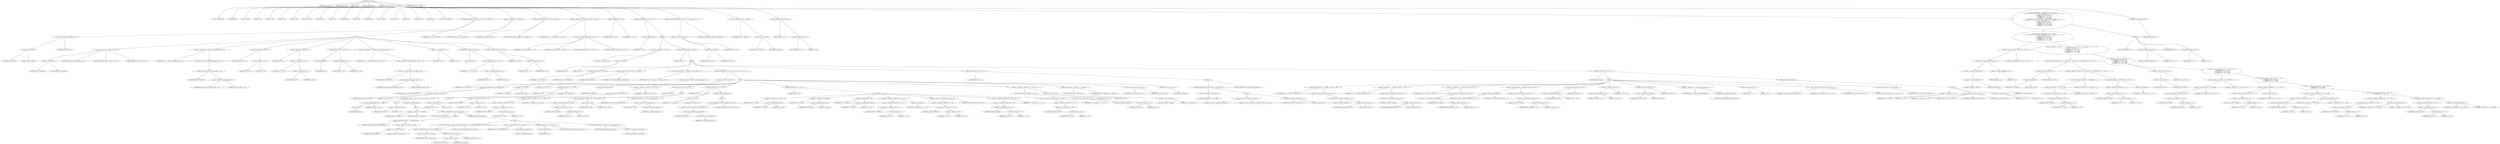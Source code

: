 digraph cache_insert {  
"1000120" [label = "(METHOD,cache_insert)" ]
"1000121" [label = "(PARAM,const char *a1)" ]
"1000122" [label = "(PARAM,_DWORD *a2)" ]
"1000123" [label = "(PARAM,int a3)" ]
"1000124" [label = "(PARAM,unsigned int a4)" ]
"1000125" [label = "(PARAM,unsigned __int16 a5)" ]
"1000126" [label = "(BLOCK,,)" ]
"1000127" [label = "(LOCAL,v8: unsigned int)" ]
"1000128" [label = "(LOCAL,v9: bool)" ]
"1000129" [label = "(LOCAL,v10: bool)" ]
"1000130" [label = "(LOCAL,v11: int)" ]
"1000131" [label = "(LOCAL,v12: int)" ]
"1000132" [label = "(LOCAL,v13: int)" ]
"1000133" [label = "(LOCAL,v14: int)" ]
"1000134" [label = "(LOCAL,v15: __int16)" ]
"1000135" [label = "(LOCAL,v16: int)" ]
"1000136" [label = "(LOCAL,v17: int)" ]
"1000137" [label = "(LOCAL,v18: int)" ]
"1000138" [label = "(LOCAL,v19: int)" ]
"1000139" [label = "(LOCAL,v20: int)" ]
"1000140" [label = "(LOCAL,v21: char *)" ]
"1000141" [label = "(LOCAL,v22: int)" ]
"1000142" [label = "(LOCAL,v23: int)" ]
"1000143" [label = "(LOCAL,v24: int)" ]
"1000144" [label = "(LOCAL,v27: int)" ]
"1000145" [label = "(LOCAL,v28: _DWORD [ 4 ])" ]
"1000146" [label = "(CONTROL_STRUCTURE,if ( (a5 & 0x980) != 0 ),if ( (a5 & 0x980) != 0 ))" ]
"1000147" [label = "(<operator>.notEquals,(a5 & 0x980) != 0)" ]
"1000148" [label = "(<operator>.and,a5 & 0x980)" ]
"1000149" [label = "(IDENTIFIER,a5,a5 & 0x980)" ]
"1000150" [label = "(LITERAL,0x980,a5 & 0x980)" ]
"1000151" [label = "(LITERAL,0,(a5 & 0x980) != 0)" ]
"1000152" [label = "(BLOCK,,)" ]
"1000153" [label = "(log_query,log_query(a5 | 0x10000, a1, a2, 0))" ]
"1000154" [label = "(<operator>.or,a5 | 0x10000)" ]
"1000155" [label = "(IDENTIFIER,a5,a5 | 0x10000)" ]
"1000156" [label = "(LITERAL,0x10000,a5 | 0x10000)" ]
"1000157" [label = "(IDENTIFIER,a1,log_query(a5 | 0x10000, a1, a2, 0))" ]
"1000158" [label = "(IDENTIFIER,a2,log_query(a5 | 0x10000, a1, a2, 0))" ]
"1000159" [label = "(LITERAL,0,log_query(a5 | 0x10000, a1, a2, 0))" ]
"1000160" [label = "(<operator>.assignment,v8 = *(_DWORD *)(dnsmasq_daemon + 252))" ]
"1000161" [label = "(IDENTIFIER,v8,v8 = *(_DWORD *)(dnsmasq_daemon + 252))" ]
"1000162" [label = "(<operator>.indirection,*(_DWORD *)(dnsmasq_daemon + 252))" ]
"1000163" [label = "(<operator>.cast,(_DWORD *)(dnsmasq_daemon + 252))" ]
"1000164" [label = "(UNKNOWN,_DWORD *,_DWORD *)" ]
"1000165" [label = "(<operator>.addition,dnsmasq_daemon + 252)" ]
"1000166" [label = "(IDENTIFIER,dnsmasq_daemon,dnsmasq_daemon + 252)" ]
"1000167" [label = "(LITERAL,252,dnsmasq_daemon + 252)" ]
"1000168" [label = "(<operator>.assignment,v9 = v8 != 0)" ]
"1000169" [label = "(IDENTIFIER,v9,v9 = v8 != 0)" ]
"1000170" [label = "(<operator>.notEquals,v8 != 0)" ]
"1000171" [label = "(IDENTIFIER,v8,v8 != 0)" ]
"1000172" [label = "(LITERAL,0,v8 != 0)" ]
"1000173" [label = "(CONTROL_STRUCTURE,if ( v8 ),if ( v8 ))" ]
"1000174" [label = "(IDENTIFIER,v8,if ( v8 ))" ]
"1000175" [label = "(<operator>.assignment,v9 = a4 > v8)" ]
"1000176" [label = "(IDENTIFIER,v9,v9 = a4 > v8)" ]
"1000177" [label = "(<operator>.greaterThan,a4 > v8)" ]
"1000178" [label = "(IDENTIFIER,a4,a4 > v8)" ]
"1000179" [label = "(IDENTIFIER,v8,a4 > v8)" ]
"1000180" [label = "(CONTROL_STRUCTURE,if ( !v9 ),if ( !v9 ))" ]
"1000181" [label = "(<operator>.logicalNot,!v9)" ]
"1000182" [label = "(IDENTIFIER,v9,!v9)" ]
"1000183" [label = "(<operator>.assignment,v8 = a4)" ]
"1000184" [label = "(IDENTIFIER,v8,v8 = a4)" ]
"1000185" [label = "(IDENTIFIER,a4,v8 = a4)" ]
"1000186" [label = "(<operator>.assignment,a4 = *(_DWORD *)(dnsmasq_daemon + 248))" ]
"1000187" [label = "(IDENTIFIER,a4,a4 = *(_DWORD *)(dnsmasq_daemon + 248))" ]
"1000188" [label = "(<operator>.indirection,*(_DWORD *)(dnsmasq_daemon + 248))" ]
"1000189" [label = "(<operator>.cast,(_DWORD *)(dnsmasq_daemon + 248))" ]
"1000190" [label = "(UNKNOWN,_DWORD *,_DWORD *)" ]
"1000191" [label = "(<operator>.addition,dnsmasq_daemon + 248)" ]
"1000192" [label = "(IDENTIFIER,dnsmasq_daemon,dnsmasq_daemon + 248)" ]
"1000193" [label = "(LITERAL,248,dnsmasq_daemon + 248)" ]
"1000194" [label = "(<operator>.assignment,v10 = 1)" ]
"1000195" [label = "(IDENTIFIER,v10,v10 = 1)" ]
"1000196" [label = "(LITERAL,1,v10 = 1)" ]
"1000197" [label = "(CONTROL_STRUCTURE,if ( a4 ),if ( a4 ))" ]
"1000198" [label = "(IDENTIFIER,a4,if ( a4 ))" ]
"1000199" [label = "(<operator>.assignment,v10 = v8 >= a4)" ]
"1000200" [label = "(IDENTIFIER,v10,v10 = v8 >= a4)" ]
"1000201" [label = "(<operator>.greaterEqualsThan,v8 >= a4)" ]
"1000202" [label = "(IDENTIFIER,v8,v8 >= a4)" ]
"1000203" [label = "(IDENTIFIER,a4,v8 >= a4)" ]
"1000204" [label = "(CONTROL_STRUCTURE,if ( v10 ),if ( v10 ))" ]
"1000205" [label = "(IDENTIFIER,v10,if ( v10 ))" ]
"1000206" [label = "(<operator>.assignment,a4 = v8)" ]
"1000207" [label = "(IDENTIFIER,a4,a4 = v8)" ]
"1000208" [label = "(IDENTIFIER,v8,a4 = v8)" ]
"1000209" [label = "(<operator>.assignment,v11 = insert_error)" ]
"1000210" [label = "(IDENTIFIER,v11,v11 = insert_error)" ]
"1000211" [label = "(IDENTIFIER,insert_error,v11 = insert_error)" ]
"1000212" [label = "(CONTROL_STRUCTURE,if ( insert_error ),if ( insert_error ))" ]
"1000213" [label = "(IDENTIFIER,insert_error,if ( insert_error ))" ]
"1000214" [label = "(CONTROL_STRUCTURE,goto LABEL_27;,goto LABEL_27;)" ]
"1000215" [label = "(<operator>.assignment,v12 = cache_scan_free(a1, a2, a3, a5))" ]
"1000216" [label = "(IDENTIFIER,v12,v12 = cache_scan_free(a1, a2, a3, a5))" ]
"1000217" [label = "(cache_scan_free,cache_scan_free(a1, a2, a3, a5))" ]
"1000218" [label = "(IDENTIFIER,a1,cache_scan_free(a1, a2, a3, a5))" ]
"1000219" [label = "(IDENTIFIER,a2,cache_scan_free(a1, a2, a3, a5))" ]
"1000220" [label = "(IDENTIFIER,a3,cache_scan_free(a1, a2, a3, a5))" ]
"1000221" [label = "(IDENTIFIER,a5,cache_scan_free(a1, a2, a3, a5))" ]
"1000222" [label = "(<operator>.assignment,v13 = v12)" ]
"1000223" [label = "(IDENTIFIER,v13,v13 = v12)" ]
"1000224" [label = "(IDENTIFIER,v12,v13 = v12)" ]
"1000225" [label = "(CONTROL_STRUCTURE,if ( !v12 ),if ( !v12 ))" ]
"1000226" [label = "(<operator>.logicalNot,!v12)" ]
"1000227" [label = "(IDENTIFIER,v12,!v12)" ]
"1000228" [label = "(BLOCK,,)" ]
"1000229" [label = "(<operator>.assignment,v14 = a5 & 4)" ]
"1000230" [label = "(IDENTIFIER,v14,v14 = a5 & 4)" ]
"1000231" [label = "(<operator>.and,a5 & 4)" ]
"1000232" [label = "(IDENTIFIER,a5,a5 & 4)" ]
"1000233" [label = "(LITERAL,4,a5 & 4)" ]
"1000234" [label = "(CONTROL_STRUCTURE,while ( 1 ),while ( 1 ))" ]
"1000235" [label = "(LITERAL,1,while ( 1 ))" ]
"1000236" [label = "(BLOCK,,)" ]
"1000237" [label = "(<operator>.assignment,v13 = cache_tail)" ]
"1000238" [label = "(IDENTIFIER,v13,v13 = cache_tail)" ]
"1000239" [label = "(IDENTIFIER,cache_tail,v13 = cache_tail)" ]
"1000240" [label = "(CONTROL_STRUCTURE,if ( !cache_tail ),if ( !cache_tail ))" ]
"1000241" [label = "(<operator>.logicalNot,!cache_tail)" ]
"1000242" [label = "(IDENTIFIER,cache_tail,!cache_tail)" ]
"1000243" [label = "(CONTROL_STRUCTURE,goto LABEL_26;,goto LABEL_26;)" ]
"1000244" [label = "(<operator>.assignment,v27 = *(unsigned __int16 *)(cache_tail + 36))" ]
"1000245" [label = "(IDENTIFIER,v27,v27 = *(unsigned __int16 *)(cache_tail + 36))" ]
"1000246" [label = "(<operator>.indirection,*(unsigned __int16 *)(cache_tail + 36))" ]
"1000247" [label = "(<operator>.cast,(unsigned __int16 *)(cache_tail + 36))" ]
"1000248" [label = "(UNKNOWN,unsigned __int16 *,unsigned __int16 *)" ]
"1000249" [label = "(<operator>.addition,cache_tail + 36)" ]
"1000250" [label = "(IDENTIFIER,cache_tail,cache_tail + 36)" ]
"1000251" [label = "(LITERAL,36,cache_tail + 36)" ]
"1000252" [label = "(CONTROL_STRUCTURE,if ( (v27 & 0xC) == 0 ),if ( (v27 & 0xC) == 0 ))" ]
"1000253" [label = "(<operator>.equals,(v27 & 0xC) == 0)" ]
"1000254" [label = "(<operator>.and,v27 & 0xC)" ]
"1000255" [label = "(IDENTIFIER,v27,v27 & 0xC)" ]
"1000256" [label = "(LITERAL,0xC,v27 & 0xC)" ]
"1000257" [label = "(LITERAL,0,(v27 & 0xC) == 0)" ]
"1000258" [label = "(BLOCK,,)" ]
"1000259" [label = "(CONTROL_STRUCTURE,if ( a1 ),if ( a1 ))" ]
"1000260" [label = "(IDENTIFIER,a1,if ( a1 ))" ]
"1000261" [label = "(BLOCK,,)" ]
"1000262" [label = "(CONTROL_STRUCTURE,if ( strlen(a1) <= 0x31 ),if ( strlen(a1) <= 0x31 ))" ]
"1000263" [label = "(<operator>.lessEqualsThan,strlen(a1) <= 0x31)" ]
"1000264" [label = "(strlen,strlen(a1))" ]
"1000265" [label = "(IDENTIFIER,a1,strlen(a1))" ]
"1000266" [label = "(LITERAL,0x31,strlen(a1) <= 0x31)" ]
"1000267" [label = "(BLOCK,,)" ]
"1000268" [label = "(<operator>.assignment,v20 = 0)" ]
"1000269" [label = "(IDENTIFIER,v20,v20 = 0)" ]
"1000270" [label = "(LITERAL,0,v20 = 0)" ]
"1000271" [label = "(CONTROL_STRUCTURE,else,else)" ]
"1000272" [label = "(BLOCK,,)" ]
"1000273" [label = "(<operator>.assignment,v20 = big_free)" ]
"1000274" [label = "(IDENTIFIER,v20,v20 = big_free)" ]
"1000275" [label = "(IDENTIFIER,big_free,v20 = big_free)" ]
"1000276" [label = "(CONTROL_STRUCTURE,if ( big_free ),if ( big_free ))" ]
"1000277" [label = "(IDENTIFIER,big_free,if ( big_free ))" ]
"1000278" [label = "(BLOCK,,)" ]
"1000279" [label = "(<operator>.assignment,big_free = *(_DWORD *)big_free)" ]
"1000280" [label = "(IDENTIFIER,big_free,big_free = *(_DWORD *)big_free)" ]
"1000281" [label = "(<operator>.indirection,*(_DWORD *)big_free)" ]
"1000282" [label = "(<operator>.cast,(_DWORD *)big_free)" ]
"1000283" [label = "(UNKNOWN,_DWORD *,_DWORD *)" ]
"1000284" [label = "(IDENTIFIER,big_free,(_DWORD *)big_free)" ]
"1000285" [label = "(CONTROL_STRUCTURE,else,else)" ]
"1000286" [label = "(BLOCK,,)" ]
"1000287" [label = "(CONTROL_STRUCTURE,if ( !bignames_left && (a5 & 0x5000) == 0 ),if ( !bignames_left && (a5 & 0x5000) == 0 ))" ]
"1000288" [label = "(<operator>.logicalAnd,!bignames_left && (a5 & 0x5000) == 0)" ]
"1000289" [label = "(<operator>.logicalNot,!bignames_left)" ]
"1000290" [label = "(IDENTIFIER,bignames_left,!bignames_left)" ]
"1000291" [label = "(<operator>.equals,(a5 & 0x5000) == 0)" ]
"1000292" [label = "(<operator>.and,a5 & 0x5000)" ]
"1000293" [label = "(IDENTIFIER,a5,a5 & 0x5000)" ]
"1000294" [label = "(LITERAL,0x5000,a5 & 0x5000)" ]
"1000295" [label = "(LITERAL,0,(a5 & 0x5000) == 0)" ]
"1000296" [label = "(CONTROL_STRUCTURE,goto LABEL_26;,goto LABEL_26;)" ]
"1000297" [label = "(<operator>.assignment,v20 = whine_malloc(1028))" ]
"1000298" [label = "(IDENTIFIER,v20,v20 = whine_malloc(1028))" ]
"1000299" [label = "(whine_malloc,whine_malloc(1028))" ]
"1000300" [label = "(LITERAL,1028,whine_malloc(1028))" ]
"1000301" [label = "(CONTROL_STRUCTURE,if ( !v20 ),if ( !v20 ))" ]
"1000302" [label = "(<operator>.logicalNot,!v20)" ]
"1000303" [label = "(IDENTIFIER,v20,!v20)" ]
"1000304" [label = "(CONTROL_STRUCTURE,goto LABEL_26;,goto LABEL_26;)" ]
"1000305" [label = "(CONTROL_STRUCTURE,if ( bignames_left ),if ( bignames_left ))" ]
"1000306" [label = "(IDENTIFIER,bignames_left,if ( bignames_left ))" ]
"1000307" [label = "(<operator>.preDecrement,--bignames_left)" ]
"1000308" [label = "(IDENTIFIER,bignames_left,--bignames_left)" ]
"1000309" [label = "(CONTROL_STRUCTURE,else,else)" ]
"1000310" [label = "(BLOCK,,)" ]
"1000311" [label = "(<operator>.assignment,v20 = 0)" ]
"1000312" [label = "(IDENTIFIER,v20,v20 = 0)" ]
"1000313" [label = "(LITERAL,0,v20 = 0)" ]
"1000314" [label = "(cache_unlink,cache_unlink(v13))" ]
"1000315" [label = "(IDENTIFIER,v13,cache_unlink(v13))" ]
"1000316" [label = "(<operator>.assignment,*(_WORD *)(v13 + 36) = a5)" ]
"1000317" [label = "(<operator>.indirection,*(_WORD *)(v13 + 36))" ]
"1000318" [label = "(<operator>.cast,(_WORD *)(v13 + 36))" ]
"1000319" [label = "(UNKNOWN,_WORD *,_WORD *)" ]
"1000320" [label = "(<operator>.addition,v13 + 36)" ]
"1000321" [label = "(IDENTIFIER,v13,v13 + 36)" ]
"1000322" [label = "(LITERAL,36,v13 + 36)" ]
"1000323" [label = "(IDENTIFIER,a5,*(_WORD *)(v13 + 36) = a5)" ]
"1000324" [label = "(CONTROL_STRUCTURE,if ( v20 ),if ( v20 ))" ]
"1000325" [label = "(IDENTIFIER,v20,if ( v20 ))" ]
"1000326" [label = "(BLOCK,,)" ]
"1000327" [label = "(<operator>.assignment,*(_DWORD *)(v13 + 40) = v20)" ]
"1000328" [label = "(<operator>.indirection,*(_DWORD *)(v13 + 40))" ]
"1000329" [label = "(<operator>.cast,(_DWORD *)(v13 + 40))" ]
"1000330" [label = "(UNKNOWN,_DWORD *,_DWORD *)" ]
"1000331" [label = "(<operator>.addition,v13 + 40)" ]
"1000332" [label = "(IDENTIFIER,v13,v13 + 40)" ]
"1000333" [label = "(LITERAL,40,v13 + 40)" ]
"1000334" [label = "(IDENTIFIER,v20,*(_DWORD *)(v13 + 40) = v20)" ]
"1000335" [label = "(<operator>.assignment,*(_WORD *)(v13 + 36) = a5 | 0x200)" ]
"1000336" [label = "(<operator>.indirection,*(_WORD *)(v13 + 36))" ]
"1000337" [label = "(<operator>.cast,(_WORD *)(v13 + 36))" ]
"1000338" [label = "(UNKNOWN,_WORD *,_WORD *)" ]
"1000339" [label = "(<operator>.addition,v13 + 36)" ]
"1000340" [label = "(IDENTIFIER,v13,v13 + 36)" ]
"1000341" [label = "(LITERAL,36,v13 + 36)" ]
"1000342" [label = "(<operator>.or,a5 | 0x200)" ]
"1000343" [label = "(IDENTIFIER,a5,a5 | 0x200)" ]
"1000344" [label = "(LITERAL,0x200,a5 | 0x200)" ]
"1000345" [label = "(CONTROL_STRUCTURE,if ( a1 ),if ( a1 ))" ]
"1000346" [label = "(IDENTIFIER,a1,if ( a1 ))" ]
"1000347" [label = "(BLOCK,,)" ]
"1000348" [label = "(<operator>.assignment,v21 = (char *)cache_get_name(v13))" ]
"1000349" [label = "(IDENTIFIER,v21,v21 = (char *)cache_get_name(v13))" ]
"1000350" [label = "(<operator>.cast,(char *)cache_get_name(v13))" ]
"1000351" [label = "(UNKNOWN,char *,char *)" ]
"1000352" [label = "(cache_get_name,cache_get_name(v13))" ]
"1000353" [label = "(IDENTIFIER,v13,cache_get_name(v13))" ]
"1000354" [label = "(strcpy,strcpy(v21, a1))" ]
"1000355" [label = "(IDENTIFIER,v21,strcpy(v21, a1))" ]
"1000356" [label = "(IDENTIFIER,a1,strcpy(v21, a1))" ]
"1000357" [label = "(CONTROL_STRUCTURE,else,else)" ]
"1000358" [label = "(BLOCK,,)" ]
"1000359" [label = "(<operator>.assignment,*(_BYTE *)cache_get_name(v13) = 0)" ]
"1000360" [label = "(<operator>.indirection,*(_BYTE *)cache_get_name(v13))" ]
"1000361" [label = "(<operator>.cast,(_BYTE *)cache_get_name(v13))" ]
"1000362" [label = "(UNKNOWN,_BYTE *,_BYTE *)" ]
"1000363" [label = "(cache_get_name,cache_get_name(v13))" ]
"1000364" [label = "(IDENTIFIER,v13,cache_get_name(v13))" ]
"1000365" [label = "(LITERAL,0,*(_BYTE *)cache_get_name(v13) = 0)" ]
"1000366" [label = "(CONTROL_STRUCTURE,if ( a2 ),if ( a2 ))" ]
"1000367" [label = "(IDENTIFIER,a2,if ( a2 ))" ]
"1000368" [label = "(BLOCK,,)" ]
"1000369" [label = "(<operator>.assignment,v22 = a2[1])" ]
"1000370" [label = "(IDENTIFIER,v22,v22 = a2[1])" ]
"1000371" [label = "(<operator>.indirectIndexAccess,a2[1])" ]
"1000372" [label = "(IDENTIFIER,a2,v22 = a2[1])" ]
"1000373" [label = "(LITERAL,1,v22 = a2[1])" ]
"1000374" [label = "(<operator>.assignment,v23 = a2[2])" ]
"1000375" [label = "(IDENTIFIER,v23,v23 = a2[2])" ]
"1000376" [label = "(<operator>.indirectIndexAccess,a2[2])" ]
"1000377" [label = "(IDENTIFIER,a2,v23 = a2[2])" ]
"1000378" [label = "(LITERAL,2,v23 = a2[2])" ]
"1000379" [label = "(<operator>.assignment,v24 = a2[3])" ]
"1000380" [label = "(IDENTIFIER,v24,v24 = a2[3])" ]
"1000381" [label = "(<operator>.indirectIndexAccess,a2[3])" ]
"1000382" [label = "(IDENTIFIER,a2,v24 = a2[3])" ]
"1000383" [label = "(LITERAL,3,v24 = a2[3])" ]
"1000384" [label = "(<operator>.assignment,*(_DWORD *)(v13 + 12) = *a2)" ]
"1000385" [label = "(<operator>.indirection,*(_DWORD *)(v13 + 12))" ]
"1000386" [label = "(<operator>.cast,(_DWORD *)(v13 + 12))" ]
"1000387" [label = "(UNKNOWN,_DWORD *,_DWORD *)" ]
"1000388" [label = "(<operator>.addition,v13 + 12)" ]
"1000389" [label = "(IDENTIFIER,v13,v13 + 12)" ]
"1000390" [label = "(LITERAL,12,v13 + 12)" ]
"1000391" [label = "(<operator>.indirection,*a2)" ]
"1000392" [label = "(IDENTIFIER,a2,*(_DWORD *)(v13 + 12) = *a2)" ]
"1000393" [label = "(<operator>.assignment,*(_DWORD *)(v13 + 16) = v22)" ]
"1000394" [label = "(<operator>.indirection,*(_DWORD *)(v13 + 16))" ]
"1000395" [label = "(<operator>.cast,(_DWORD *)(v13 + 16))" ]
"1000396" [label = "(UNKNOWN,_DWORD *,_DWORD *)" ]
"1000397" [label = "(<operator>.addition,v13 + 16)" ]
"1000398" [label = "(IDENTIFIER,v13,v13 + 16)" ]
"1000399" [label = "(LITERAL,16,v13 + 16)" ]
"1000400" [label = "(IDENTIFIER,v22,*(_DWORD *)(v13 + 16) = v22)" ]
"1000401" [label = "(<operator>.assignment,*(_DWORD *)(v13 + 20) = v23)" ]
"1000402" [label = "(<operator>.indirection,*(_DWORD *)(v13 + 20))" ]
"1000403" [label = "(<operator>.cast,(_DWORD *)(v13 + 20))" ]
"1000404" [label = "(UNKNOWN,_DWORD *,_DWORD *)" ]
"1000405" [label = "(<operator>.addition,v13 + 20)" ]
"1000406" [label = "(IDENTIFIER,v13,v13 + 20)" ]
"1000407" [label = "(LITERAL,20,v13 + 20)" ]
"1000408" [label = "(IDENTIFIER,v23,*(_DWORD *)(v13 + 20) = v23)" ]
"1000409" [label = "(<operator>.assignment,*(_DWORD *)(v13 + 24) = v24)" ]
"1000410" [label = "(<operator>.indirection,*(_DWORD *)(v13 + 24))" ]
"1000411" [label = "(<operator>.cast,(_DWORD *)(v13 + 24))" ]
"1000412" [label = "(UNKNOWN,_DWORD *,_DWORD *)" ]
"1000413" [label = "(<operator>.addition,v13 + 24)" ]
"1000414" [label = "(IDENTIFIER,v13,v13 + 24)" ]
"1000415" [label = "(LITERAL,24,v13 + 24)" ]
"1000416" [label = "(IDENTIFIER,v24,*(_DWORD *)(v13 + 24) = v24)" ]
"1000417" [label = "(<operator>.assignment,*(_DWORD *)(v13 + 28) = a4 + a3)" ]
"1000418" [label = "(<operator>.indirection,*(_DWORD *)(v13 + 28))" ]
"1000419" [label = "(<operator>.cast,(_DWORD *)(v13 + 28))" ]
"1000420" [label = "(UNKNOWN,_DWORD *,_DWORD *)" ]
"1000421" [label = "(<operator>.addition,v13 + 28)" ]
"1000422" [label = "(IDENTIFIER,v13,v13 + 28)" ]
"1000423" [label = "(LITERAL,28,v13 + 28)" ]
"1000424" [label = "(<operator>.addition,a4 + a3)" ]
"1000425" [label = "(IDENTIFIER,a4,a4 + a3)" ]
"1000426" [label = "(IDENTIFIER,a3,a4 + a3)" ]
"1000427" [label = "(<operator>.assignment,*(_DWORD *)v13 = new_chain)" ]
"1000428" [label = "(<operator>.indirection,*(_DWORD *)v13)" ]
"1000429" [label = "(<operator>.cast,(_DWORD *)v13)" ]
"1000430" [label = "(UNKNOWN,_DWORD *,_DWORD *)" ]
"1000431" [label = "(IDENTIFIER,v13,(_DWORD *)v13)" ]
"1000432" [label = "(IDENTIFIER,new_chain,*(_DWORD *)v13 = new_chain)" ]
"1000433" [label = "(<operator>.assignment,new_chain = v13)" ]
"1000434" [label = "(IDENTIFIER,new_chain,new_chain = v13)" ]
"1000435" [label = "(IDENTIFIER,v13,new_chain = v13)" ]
"1000436" [label = "(RETURN,return v13;,return v13;)" ]
"1000437" [label = "(IDENTIFIER,v13,return v13;)" ]
"1000438" [label = "(CONTROL_STRUCTURE,if ( v11 ),if ( v11 ))" ]
"1000439" [label = "(IDENTIFIER,v11,if ( v11 ))" ]
"1000440" [label = "(BLOCK,,)" ]
"1000441" [label = "(CONTROL_STRUCTURE,if ( !warned_10837 ),if ( !warned_10837 ))" ]
"1000442" [label = "(<operator>.logicalNot,!warned_10837)" ]
"1000443" [label = "(IDENTIFIER,warned_10837,!warned_10837)" ]
"1000444" [label = "(BLOCK,,)" ]
"1000445" [label = "(my_syslog,my_syslog(3, \"Internal error in cache.\"))" ]
"1000446" [label = "(LITERAL,3,my_syslog(3, \"Internal error in cache.\"))" ]
"1000447" [label = "(LITERAL,\"Internal error in cache.\",my_syslog(3, \"Internal error in cache.\"))" ]
"1000448" [label = "(<operator>.assignment,warned_10837 = 1)" ]
"1000449" [label = "(IDENTIFIER,warned_10837,warned_10837 = 1)" ]
"1000450" [label = "(LITERAL,1,warned_10837 = 1)" ]
"1000451" [label = "(CONTROL_STRUCTURE,goto LABEL_26;,goto LABEL_26;)" ]
"1000452" [label = "(CONTROL_STRUCTURE,if ( v14 ),if ( v14 ))" ]
"1000453" [label = "(IDENTIFIER,v14,if ( v14 ))" ]
"1000454" [label = "(BLOCK,,)" ]
"1000455" [label = "(<operator>.assignment,v16 = *(_DWORD *)(cache_tail + 16))" ]
"1000456" [label = "(IDENTIFIER,v16,v16 = *(_DWORD *)(cache_tail + 16))" ]
"1000457" [label = "(<operator>.indirection,*(_DWORD *)(cache_tail + 16))" ]
"1000458" [label = "(<operator>.cast,(_DWORD *)(cache_tail + 16))" ]
"1000459" [label = "(UNKNOWN,_DWORD *,_DWORD *)" ]
"1000460" [label = "(<operator>.addition,cache_tail + 16)" ]
"1000461" [label = "(IDENTIFIER,cache_tail,cache_tail + 16)" ]
"1000462" [label = "(LITERAL,16,cache_tail + 16)" ]
"1000463" [label = "(<operator>.assignment,v17 = *(_DWORD *)(cache_tail + 20))" ]
"1000464" [label = "(IDENTIFIER,v17,v17 = *(_DWORD *)(cache_tail + 20))" ]
"1000465" [label = "(<operator>.indirection,*(_DWORD *)(cache_tail + 20))" ]
"1000466" [label = "(<operator>.cast,(_DWORD *)(cache_tail + 20))" ]
"1000467" [label = "(UNKNOWN,_DWORD *,_DWORD *)" ]
"1000468" [label = "(<operator>.addition,cache_tail + 20)" ]
"1000469" [label = "(IDENTIFIER,cache_tail,cache_tail + 20)" ]
"1000470" [label = "(LITERAL,20,cache_tail + 20)" ]
"1000471" [label = "(<operator>.assignment,v18 = *(_DWORD *)(cache_tail + 24))" ]
"1000472" [label = "(IDENTIFIER,v18,v18 = *(_DWORD *)(cache_tail + 24))" ]
"1000473" [label = "(<operator>.indirection,*(_DWORD *)(cache_tail + 24))" ]
"1000474" [label = "(<operator>.cast,(_DWORD *)(cache_tail + 24))" ]
"1000475" [label = "(UNKNOWN,_DWORD *,_DWORD *)" ]
"1000476" [label = "(<operator>.addition,cache_tail + 24)" ]
"1000477" [label = "(IDENTIFIER,cache_tail,cache_tail + 24)" ]
"1000478" [label = "(LITERAL,24,cache_tail + 24)" ]
"1000479" [label = "(<operator>.assignment,v28[0] = *(_DWORD *)(cache_tail + 12))" ]
"1000480" [label = "(<operator>.indirectIndexAccess,v28[0])" ]
"1000481" [label = "(IDENTIFIER,v28,v28[0] = *(_DWORD *)(cache_tail + 12))" ]
"1000482" [label = "(LITERAL,0,v28[0] = *(_DWORD *)(cache_tail + 12))" ]
"1000483" [label = "(<operator>.indirection,*(_DWORD *)(cache_tail + 12))" ]
"1000484" [label = "(<operator>.cast,(_DWORD *)(cache_tail + 12))" ]
"1000485" [label = "(UNKNOWN,_DWORD *,_DWORD *)" ]
"1000486" [label = "(<operator>.addition,cache_tail + 12)" ]
"1000487" [label = "(IDENTIFIER,cache_tail,cache_tail + 12)" ]
"1000488" [label = "(LITERAL,12,cache_tail + 12)" ]
"1000489" [label = "(<operator>.assignment,v28[1] = v16)" ]
"1000490" [label = "(<operator>.indirectIndexAccess,v28[1])" ]
"1000491" [label = "(IDENTIFIER,v28,v28[1] = v16)" ]
"1000492" [label = "(LITERAL,1,v28[1] = v16)" ]
"1000493" [label = "(IDENTIFIER,v16,v28[1] = v16)" ]
"1000494" [label = "(<operator>.assignment,v28[2] = v17)" ]
"1000495" [label = "(<operator>.indirectIndexAccess,v28[2])" ]
"1000496" [label = "(IDENTIFIER,v28,v28[2] = v17)" ]
"1000497" [label = "(LITERAL,2,v28[2] = v17)" ]
"1000498" [label = "(IDENTIFIER,v17,v28[2] = v17)" ]
"1000499" [label = "(<operator>.assignment,v28[3] = v18)" ]
"1000500" [label = "(<operator>.indirectIndexAccess,v28[3])" ]
"1000501" [label = "(IDENTIFIER,v28,v28[3] = v18)" ]
"1000502" [label = "(LITERAL,3,v28[3] = v18)" ]
"1000503" [label = "(IDENTIFIER,v18,v28[3] = v18)" ]
"1000504" [label = "(<operator>.assignment,v19 = cache_get_name(cache_tail))" ]
"1000505" [label = "(IDENTIFIER,v19,v19 = cache_get_name(cache_tail))" ]
"1000506" [label = "(cache_get_name,cache_get_name(cache_tail))" ]
"1000507" [label = "(IDENTIFIER,cache_tail,cache_get_name(cache_tail))" ]
"1000508" [label = "(<operator>.assignment,v11 = 1)" ]
"1000509" [label = "(IDENTIFIER,v11,v11 = 1)" ]
"1000510" [label = "(LITERAL,1,v11 = 1)" ]
"1000511" [label = "(cache_scan_free,cache_scan_free(v19, v28, a3, v27))" ]
"1000512" [label = "(IDENTIFIER,v19,cache_scan_free(v19, v28, a3, v27))" ]
"1000513" [label = "(IDENTIFIER,v28,cache_scan_free(v19, v28, a3, v27))" ]
"1000514" [label = "(IDENTIFIER,a3,cache_scan_free(v19, v28, a3, v27))" ]
"1000515" [label = "(IDENTIFIER,v27,cache_scan_free(v19, v28, a3, v27))" ]
"1000516" [label = "(<operator>.preIncrement,++cache_live_freed)" ]
"1000517" [label = "(IDENTIFIER,cache_live_freed,++cache_live_freed)" ]
"1000518" [label = "(CONTROL_STRUCTURE,else,else)" ]
"1000519" [label = "(BLOCK,,)" ]
"1000520" [label = "(<operator>.assignment,v11 = 0)" ]
"1000521" [label = "(IDENTIFIER,v11,v11 = 0)" ]
"1000522" [label = "(LITERAL,0,v11 = 0)" ]
"1000523" [label = "(cache_scan_free,cache_scan_free(0, 0, a3, 0))" ]
"1000524" [label = "(LITERAL,0,cache_scan_free(0, 0, a3, 0))" ]
"1000525" [label = "(LITERAL,0,cache_scan_free(0, 0, a3, 0))" ]
"1000526" [label = "(IDENTIFIER,a3,cache_scan_free(0, 0, a3, 0))" ]
"1000527" [label = "(LITERAL,0,cache_scan_free(0, 0, a3, 0))" ]
"1000528" [label = "(<operator>.assignment,v14 = 1)" ]
"1000529" [label = "(IDENTIFIER,v14,v14 = 1)" ]
"1000530" [label = "(LITERAL,1,v14 = 1)" ]
"1000531" [label = "(CONTROL_STRUCTURE,if ( (a5 & 0x180) == 0 ),if ( (a5 & 0x180) == 0 ))" ]
"1000532" [label = "(<operator>.equals,(a5 & 0x180) == 0)" ]
"1000533" [label = "(<operator>.and,a5 & 0x180)" ]
"1000534" [label = "(IDENTIFIER,a5,a5 & 0x180)" ]
"1000535" [label = "(LITERAL,0x180,a5 & 0x180)" ]
"1000536" [label = "(LITERAL,0,(a5 & 0x180) == 0)" ]
"1000537" [label = "(CONTROL_STRUCTURE,goto LABEL_26;,goto LABEL_26;)" ]
"1000538" [label = "(<operator>.assignment,v15 = (__int16)a2)" ]
"1000539" [label = "(IDENTIFIER,v15,v15 = (__int16)a2)" ]
"1000540" [label = "(<operator>.cast,(__int16)a2)" ]
"1000541" [label = "(UNKNOWN,__int16,__int16)" ]
"1000542" [label = "(IDENTIFIER,a2,(__int16)a2)" ]
"1000543" [label = "(CONTROL_STRUCTURE,if ( a2 ),if ( a2 ))" ]
"1000544" [label = "(IDENTIFIER,a2,if ( a2 ))" ]
"1000545" [label = "(<operator>.assignment,v15 = 1)" ]
"1000546" [label = "(IDENTIFIER,v15,v15 = 1)" ]
"1000547" [label = "(LITERAL,1,v15 = 1)" ]
"1000548" [label = "(CONTROL_STRUCTURE,if ( (*(_DWORD *)&v15 & (a5 >> 3)) == 0\n    || ((a5 & 0x80) == 0 || (*(_WORD *)(v12 + 36) & 0x80) == 0 || *(_DWORD *)(v12 + 12) != *a2)\n    && ((a5 & 0x100) == 0\n     || (*(_WORD *)(v12 + 36) & 0x100) == 0\n     || *(_DWORD *)(v12 + 12) != *a2\n     || *(_DWORD *)(v12 + 16) != a2[1]\n     || *(_DWORD *)(v12 + 20) != a2[2]\n     || *(_DWORD *)(v12 + 24) != a2[3]) ),if ( (*(_DWORD *)&v15 & (a5 >> 3)) == 0\n    || ((a5 & 0x80) == 0 || (*(_WORD *)(v12 + 36) & 0x80) == 0 || *(_DWORD *)(v12 + 12) != *a2)\n    && ((a5 & 0x100) == 0\n     || (*(_WORD *)(v12 + 36) & 0x100) == 0\n     || *(_DWORD *)(v12 + 12) != *a2\n     || *(_DWORD *)(v12 + 16) != a2[1]\n     || *(_DWORD *)(v12 + 20) != a2[2]\n     || *(_DWORD *)(v12 + 24) != a2[3]) ))" ]
"1000549" [label = "(<operator>.logicalOr,(*(_DWORD *)&v15 & (a5 >> 3)) == 0\n    || ((a5 & 0x80) == 0 || (*(_WORD *)(v12 + 36) & 0x80) == 0 || *(_DWORD *)(v12 + 12) != *a2)\n    && ((a5 & 0x100) == 0\n     || (*(_WORD *)(v12 + 36) & 0x100) == 0\n     || *(_DWORD *)(v12 + 12) != *a2\n     || *(_DWORD *)(v12 + 16) != a2[1]\n     || *(_DWORD *)(v12 + 20) != a2[2]\n     || *(_DWORD *)(v12 + 24) != a2[3]))" ]
"1000550" [label = "(<operator>.equals,(*(_DWORD *)&v15 & (a5 >> 3)) == 0)" ]
"1000551" [label = "(<operator>.and,*(_DWORD *)&v15 & (a5 >> 3))" ]
"1000552" [label = "(<operator>.indirection,*(_DWORD *)&v15)" ]
"1000553" [label = "(<operator>.cast,(_DWORD *)&v15)" ]
"1000554" [label = "(UNKNOWN,_DWORD *,_DWORD *)" ]
"1000555" [label = "(<operator>.addressOf,&v15)" ]
"1000556" [label = "(IDENTIFIER,v15,(_DWORD *)&v15)" ]
"1000557" [label = "(<operator>.arithmeticShiftRight,a5 >> 3)" ]
"1000558" [label = "(IDENTIFIER,a5,a5 >> 3)" ]
"1000559" [label = "(LITERAL,3,a5 >> 3)" ]
"1000560" [label = "(LITERAL,0,(*(_DWORD *)&v15 & (a5 >> 3)) == 0)" ]
"1000561" [label = "(<operator>.logicalAnd,((a5 & 0x80) == 0 || (*(_WORD *)(v12 + 36) & 0x80) == 0 || *(_DWORD *)(v12 + 12) != *a2)\n    && ((a5 & 0x100) == 0\n     || (*(_WORD *)(v12 + 36) & 0x100) == 0\n     || *(_DWORD *)(v12 + 12) != *a2\n     || *(_DWORD *)(v12 + 16) != a2[1]\n     || *(_DWORD *)(v12 + 20) != a2[2]\n     || *(_DWORD *)(v12 + 24) != a2[3]))" ]
"1000562" [label = "(<operator>.logicalOr,(a5 & 0x80) == 0 || (*(_WORD *)(v12 + 36) & 0x80) == 0 || *(_DWORD *)(v12 + 12) != *a2)" ]
"1000563" [label = "(<operator>.equals,(a5 & 0x80) == 0)" ]
"1000564" [label = "(<operator>.and,a5 & 0x80)" ]
"1000565" [label = "(IDENTIFIER,a5,a5 & 0x80)" ]
"1000566" [label = "(LITERAL,0x80,a5 & 0x80)" ]
"1000567" [label = "(LITERAL,0,(a5 & 0x80) == 0)" ]
"1000568" [label = "(<operator>.logicalOr,(*(_WORD *)(v12 + 36) & 0x80) == 0 || *(_DWORD *)(v12 + 12) != *a2)" ]
"1000569" [label = "(<operator>.equals,(*(_WORD *)(v12 + 36) & 0x80) == 0)" ]
"1000570" [label = "(<operator>.and,*(_WORD *)(v12 + 36) & 0x80)" ]
"1000571" [label = "(<operator>.indirection,*(_WORD *)(v12 + 36))" ]
"1000572" [label = "(<operator>.cast,(_WORD *)(v12 + 36))" ]
"1000573" [label = "(UNKNOWN,_WORD *,_WORD *)" ]
"1000574" [label = "(<operator>.addition,v12 + 36)" ]
"1000575" [label = "(IDENTIFIER,v12,v12 + 36)" ]
"1000576" [label = "(LITERAL,36,v12 + 36)" ]
"1000577" [label = "(LITERAL,0x80,*(_WORD *)(v12 + 36) & 0x80)" ]
"1000578" [label = "(LITERAL,0,(*(_WORD *)(v12 + 36) & 0x80) == 0)" ]
"1000579" [label = "(<operator>.notEquals,*(_DWORD *)(v12 + 12) != *a2)" ]
"1000580" [label = "(<operator>.indirection,*(_DWORD *)(v12 + 12))" ]
"1000581" [label = "(<operator>.cast,(_DWORD *)(v12 + 12))" ]
"1000582" [label = "(UNKNOWN,_DWORD *,_DWORD *)" ]
"1000583" [label = "(<operator>.addition,v12 + 12)" ]
"1000584" [label = "(IDENTIFIER,v12,v12 + 12)" ]
"1000585" [label = "(LITERAL,12,v12 + 12)" ]
"1000586" [label = "(<operator>.indirection,*a2)" ]
"1000587" [label = "(IDENTIFIER,a2,*(_DWORD *)(v12 + 12) != *a2)" ]
"1000588" [label = "(<operator>.logicalOr,(a5 & 0x100) == 0\n     || (*(_WORD *)(v12 + 36) & 0x100) == 0\n     || *(_DWORD *)(v12 + 12) != *a2\n     || *(_DWORD *)(v12 + 16) != a2[1]\n     || *(_DWORD *)(v12 + 20) != a2[2]\n     || *(_DWORD *)(v12 + 24) != a2[3])" ]
"1000589" [label = "(<operator>.equals,(a5 & 0x100) == 0)" ]
"1000590" [label = "(<operator>.and,a5 & 0x100)" ]
"1000591" [label = "(IDENTIFIER,a5,a5 & 0x100)" ]
"1000592" [label = "(LITERAL,0x100,a5 & 0x100)" ]
"1000593" [label = "(LITERAL,0,(a5 & 0x100) == 0)" ]
"1000594" [label = "(<operator>.logicalOr,(*(_WORD *)(v12 + 36) & 0x100) == 0\n     || *(_DWORD *)(v12 + 12) != *a2\n     || *(_DWORD *)(v12 + 16) != a2[1]\n     || *(_DWORD *)(v12 + 20) != a2[2]\n     || *(_DWORD *)(v12 + 24) != a2[3])" ]
"1000595" [label = "(<operator>.equals,(*(_WORD *)(v12 + 36) & 0x100) == 0)" ]
"1000596" [label = "(<operator>.and,*(_WORD *)(v12 + 36) & 0x100)" ]
"1000597" [label = "(<operator>.indirection,*(_WORD *)(v12 + 36))" ]
"1000598" [label = "(<operator>.cast,(_WORD *)(v12 + 36))" ]
"1000599" [label = "(UNKNOWN,_WORD *,_WORD *)" ]
"1000600" [label = "(<operator>.addition,v12 + 36)" ]
"1000601" [label = "(IDENTIFIER,v12,v12 + 36)" ]
"1000602" [label = "(LITERAL,36,v12 + 36)" ]
"1000603" [label = "(LITERAL,0x100,*(_WORD *)(v12 + 36) & 0x100)" ]
"1000604" [label = "(LITERAL,0,(*(_WORD *)(v12 + 36) & 0x100) == 0)" ]
"1000605" [label = "(<operator>.logicalOr,*(_DWORD *)(v12 + 12) != *a2\n     || *(_DWORD *)(v12 + 16) != a2[1]\n     || *(_DWORD *)(v12 + 20) != a2[2]\n     || *(_DWORD *)(v12 + 24) != a2[3])" ]
"1000606" [label = "(<operator>.notEquals,*(_DWORD *)(v12 + 12) != *a2)" ]
"1000607" [label = "(<operator>.indirection,*(_DWORD *)(v12 + 12))" ]
"1000608" [label = "(<operator>.cast,(_DWORD *)(v12 + 12))" ]
"1000609" [label = "(UNKNOWN,_DWORD *,_DWORD *)" ]
"1000610" [label = "(<operator>.addition,v12 + 12)" ]
"1000611" [label = "(IDENTIFIER,v12,v12 + 12)" ]
"1000612" [label = "(LITERAL,12,v12 + 12)" ]
"1000613" [label = "(<operator>.indirection,*a2)" ]
"1000614" [label = "(IDENTIFIER,a2,*(_DWORD *)(v12 + 12) != *a2)" ]
"1000615" [label = "(<operator>.logicalOr,*(_DWORD *)(v12 + 16) != a2[1]\n     || *(_DWORD *)(v12 + 20) != a2[2]\n     || *(_DWORD *)(v12 + 24) != a2[3])" ]
"1000616" [label = "(<operator>.notEquals,*(_DWORD *)(v12 + 16) != a2[1])" ]
"1000617" [label = "(<operator>.indirection,*(_DWORD *)(v12 + 16))" ]
"1000618" [label = "(<operator>.cast,(_DWORD *)(v12 + 16))" ]
"1000619" [label = "(UNKNOWN,_DWORD *,_DWORD *)" ]
"1000620" [label = "(<operator>.addition,v12 + 16)" ]
"1000621" [label = "(IDENTIFIER,v12,v12 + 16)" ]
"1000622" [label = "(LITERAL,16,v12 + 16)" ]
"1000623" [label = "(<operator>.indirectIndexAccess,a2[1])" ]
"1000624" [label = "(IDENTIFIER,a2,*(_DWORD *)(v12 + 16) != a2[1])" ]
"1000625" [label = "(LITERAL,1,*(_DWORD *)(v12 + 16) != a2[1])" ]
"1000626" [label = "(<operator>.logicalOr,*(_DWORD *)(v12 + 20) != a2[2]\n     || *(_DWORD *)(v12 + 24) != a2[3])" ]
"1000627" [label = "(<operator>.notEquals,*(_DWORD *)(v12 + 20) != a2[2])" ]
"1000628" [label = "(<operator>.indirection,*(_DWORD *)(v12 + 20))" ]
"1000629" [label = "(<operator>.cast,(_DWORD *)(v12 + 20))" ]
"1000630" [label = "(UNKNOWN,_DWORD *,_DWORD *)" ]
"1000631" [label = "(<operator>.addition,v12 + 20)" ]
"1000632" [label = "(IDENTIFIER,v12,v12 + 20)" ]
"1000633" [label = "(LITERAL,20,v12 + 20)" ]
"1000634" [label = "(<operator>.indirectIndexAccess,a2[2])" ]
"1000635" [label = "(IDENTIFIER,a2,*(_DWORD *)(v12 + 20) != a2[2])" ]
"1000636" [label = "(LITERAL,2,*(_DWORD *)(v12 + 20) != a2[2])" ]
"1000637" [label = "(<operator>.notEquals,*(_DWORD *)(v12 + 24) != a2[3])" ]
"1000638" [label = "(<operator>.indirection,*(_DWORD *)(v12 + 24))" ]
"1000639" [label = "(<operator>.cast,(_DWORD *)(v12 + 24))" ]
"1000640" [label = "(UNKNOWN,_DWORD *,_DWORD *)" ]
"1000641" [label = "(<operator>.addition,v12 + 24)" ]
"1000642" [label = "(IDENTIFIER,v12,v12 + 24)" ]
"1000643" [label = "(LITERAL,24,v12 + 24)" ]
"1000644" [label = "(<operator>.indirectIndexAccess,a2[3])" ]
"1000645" [label = "(IDENTIFIER,a2,*(_DWORD *)(v12 + 24) != a2[3])" ]
"1000646" [label = "(LITERAL,3,*(_DWORD *)(v12 + 24) != a2[3])" ]
"1000647" [label = "(BLOCK,,)" ]
"1000648" [label = "(JUMP_TARGET,LABEL_26)" ]
"1000649" [label = "(<operator>.assignment,insert_error = 1)" ]
"1000650" [label = "(IDENTIFIER,insert_error,insert_error = 1)" ]
"1000651" [label = "(LITERAL,1,insert_error = 1)" ]
"1000652" [label = "(JUMP_TARGET,LABEL_27)" ]
"1000653" [label = "(<operator>.assignment,v13 = 0)" ]
"1000654" [label = "(IDENTIFIER,v13,v13 = 0)" ]
"1000655" [label = "(LITERAL,0,v13 = 0)" ]
"1000656" [label = "(RETURN,return v13;,return v13;)" ]
"1000657" [label = "(IDENTIFIER,v13,return v13;)" ]
"1000658" [label = "(METHOD_RETURN,int __fastcall)" ]
  "1000120" -> "1000121" 
  "1000120" -> "1000122" 
  "1000120" -> "1000123" 
  "1000120" -> "1000124" 
  "1000120" -> "1000125" 
  "1000120" -> "1000126" 
  "1000120" -> "1000658" 
  "1000126" -> "1000127" 
  "1000126" -> "1000128" 
  "1000126" -> "1000129" 
  "1000126" -> "1000130" 
  "1000126" -> "1000131" 
  "1000126" -> "1000132" 
  "1000126" -> "1000133" 
  "1000126" -> "1000134" 
  "1000126" -> "1000135" 
  "1000126" -> "1000136" 
  "1000126" -> "1000137" 
  "1000126" -> "1000138" 
  "1000126" -> "1000139" 
  "1000126" -> "1000140" 
  "1000126" -> "1000141" 
  "1000126" -> "1000142" 
  "1000126" -> "1000143" 
  "1000126" -> "1000144" 
  "1000126" -> "1000145" 
  "1000126" -> "1000146" 
  "1000126" -> "1000209" 
  "1000126" -> "1000212" 
  "1000126" -> "1000215" 
  "1000126" -> "1000222" 
  "1000126" -> "1000225" 
  "1000126" -> "1000531" 
  "1000126" -> "1000538" 
  "1000126" -> "1000543" 
  "1000126" -> "1000548" 
  "1000126" -> "1000656" 
  "1000146" -> "1000147" 
  "1000146" -> "1000152" 
  "1000147" -> "1000148" 
  "1000147" -> "1000151" 
  "1000148" -> "1000149" 
  "1000148" -> "1000150" 
  "1000152" -> "1000153" 
  "1000152" -> "1000160" 
  "1000152" -> "1000168" 
  "1000152" -> "1000173" 
  "1000152" -> "1000180" 
  "1000152" -> "1000186" 
  "1000152" -> "1000194" 
  "1000152" -> "1000197" 
  "1000152" -> "1000204" 
  "1000153" -> "1000154" 
  "1000153" -> "1000157" 
  "1000153" -> "1000158" 
  "1000153" -> "1000159" 
  "1000154" -> "1000155" 
  "1000154" -> "1000156" 
  "1000160" -> "1000161" 
  "1000160" -> "1000162" 
  "1000162" -> "1000163" 
  "1000163" -> "1000164" 
  "1000163" -> "1000165" 
  "1000165" -> "1000166" 
  "1000165" -> "1000167" 
  "1000168" -> "1000169" 
  "1000168" -> "1000170" 
  "1000170" -> "1000171" 
  "1000170" -> "1000172" 
  "1000173" -> "1000174" 
  "1000173" -> "1000175" 
  "1000175" -> "1000176" 
  "1000175" -> "1000177" 
  "1000177" -> "1000178" 
  "1000177" -> "1000179" 
  "1000180" -> "1000181" 
  "1000180" -> "1000183" 
  "1000181" -> "1000182" 
  "1000183" -> "1000184" 
  "1000183" -> "1000185" 
  "1000186" -> "1000187" 
  "1000186" -> "1000188" 
  "1000188" -> "1000189" 
  "1000189" -> "1000190" 
  "1000189" -> "1000191" 
  "1000191" -> "1000192" 
  "1000191" -> "1000193" 
  "1000194" -> "1000195" 
  "1000194" -> "1000196" 
  "1000197" -> "1000198" 
  "1000197" -> "1000199" 
  "1000199" -> "1000200" 
  "1000199" -> "1000201" 
  "1000201" -> "1000202" 
  "1000201" -> "1000203" 
  "1000204" -> "1000205" 
  "1000204" -> "1000206" 
  "1000206" -> "1000207" 
  "1000206" -> "1000208" 
  "1000209" -> "1000210" 
  "1000209" -> "1000211" 
  "1000212" -> "1000213" 
  "1000212" -> "1000214" 
  "1000215" -> "1000216" 
  "1000215" -> "1000217" 
  "1000217" -> "1000218" 
  "1000217" -> "1000219" 
  "1000217" -> "1000220" 
  "1000217" -> "1000221" 
  "1000222" -> "1000223" 
  "1000222" -> "1000224" 
  "1000225" -> "1000226" 
  "1000225" -> "1000228" 
  "1000226" -> "1000227" 
  "1000228" -> "1000229" 
  "1000228" -> "1000234" 
  "1000229" -> "1000230" 
  "1000229" -> "1000231" 
  "1000231" -> "1000232" 
  "1000231" -> "1000233" 
  "1000234" -> "1000235" 
  "1000234" -> "1000236" 
  "1000236" -> "1000237" 
  "1000236" -> "1000240" 
  "1000236" -> "1000244" 
  "1000236" -> "1000252" 
  "1000236" -> "1000438" 
  "1000236" -> "1000452" 
  "1000237" -> "1000238" 
  "1000237" -> "1000239" 
  "1000240" -> "1000241" 
  "1000240" -> "1000243" 
  "1000241" -> "1000242" 
  "1000244" -> "1000245" 
  "1000244" -> "1000246" 
  "1000246" -> "1000247" 
  "1000247" -> "1000248" 
  "1000247" -> "1000249" 
  "1000249" -> "1000250" 
  "1000249" -> "1000251" 
  "1000252" -> "1000253" 
  "1000252" -> "1000258" 
  "1000253" -> "1000254" 
  "1000253" -> "1000257" 
  "1000254" -> "1000255" 
  "1000254" -> "1000256" 
  "1000258" -> "1000259" 
  "1000258" -> "1000314" 
  "1000258" -> "1000316" 
  "1000258" -> "1000324" 
  "1000258" -> "1000345" 
  "1000258" -> "1000366" 
  "1000258" -> "1000417" 
  "1000258" -> "1000427" 
  "1000258" -> "1000433" 
  "1000258" -> "1000436" 
  "1000259" -> "1000260" 
  "1000259" -> "1000261" 
  "1000259" -> "1000309" 
  "1000261" -> "1000262" 
  "1000262" -> "1000263" 
  "1000262" -> "1000267" 
  "1000262" -> "1000271" 
  "1000263" -> "1000264" 
  "1000263" -> "1000266" 
  "1000264" -> "1000265" 
  "1000267" -> "1000268" 
  "1000268" -> "1000269" 
  "1000268" -> "1000270" 
  "1000271" -> "1000272" 
  "1000272" -> "1000273" 
  "1000272" -> "1000276" 
  "1000273" -> "1000274" 
  "1000273" -> "1000275" 
  "1000276" -> "1000277" 
  "1000276" -> "1000278" 
  "1000276" -> "1000285" 
  "1000278" -> "1000279" 
  "1000279" -> "1000280" 
  "1000279" -> "1000281" 
  "1000281" -> "1000282" 
  "1000282" -> "1000283" 
  "1000282" -> "1000284" 
  "1000285" -> "1000286" 
  "1000286" -> "1000287" 
  "1000286" -> "1000297" 
  "1000286" -> "1000301" 
  "1000286" -> "1000305" 
  "1000287" -> "1000288" 
  "1000287" -> "1000296" 
  "1000288" -> "1000289" 
  "1000288" -> "1000291" 
  "1000289" -> "1000290" 
  "1000291" -> "1000292" 
  "1000291" -> "1000295" 
  "1000292" -> "1000293" 
  "1000292" -> "1000294" 
  "1000297" -> "1000298" 
  "1000297" -> "1000299" 
  "1000299" -> "1000300" 
  "1000301" -> "1000302" 
  "1000301" -> "1000304" 
  "1000302" -> "1000303" 
  "1000305" -> "1000306" 
  "1000305" -> "1000307" 
  "1000307" -> "1000308" 
  "1000309" -> "1000310" 
  "1000310" -> "1000311" 
  "1000311" -> "1000312" 
  "1000311" -> "1000313" 
  "1000314" -> "1000315" 
  "1000316" -> "1000317" 
  "1000316" -> "1000323" 
  "1000317" -> "1000318" 
  "1000318" -> "1000319" 
  "1000318" -> "1000320" 
  "1000320" -> "1000321" 
  "1000320" -> "1000322" 
  "1000324" -> "1000325" 
  "1000324" -> "1000326" 
  "1000326" -> "1000327" 
  "1000326" -> "1000335" 
  "1000327" -> "1000328" 
  "1000327" -> "1000334" 
  "1000328" -> "1000329" 
  "1000329" -> "1000330" 
  "1000329" -> "1000331" 
  "1000331" -> "1000332" 
  "1000331" -> "1000333" 
  "1000335" -> "1000336" 
  "1000335" -> "1000342" 
  "1000336" -> "1000337" 
  "1000337" -> "1000338" 
  "1000337" -> "1000339" 
  "1000339" -> "1000340" 
  "1000339" -> "1000341" 
  "1000342" -> "1000343" 
  "1000342" -> "1000344" 
  "1000345" -> "1000346" 
  "1000345" -> "1000347" 
  "1000345" -> "1000357" 
  "1000347" -> "1000348" 
  "1000347" -> "1000354" 
  "1000348" -> "1000349" 
  "1000348" -> "1000350" 
  "1000350" -> "1000351" 
  "1000350" -> "1000352" 
  "1000352" -> "1000353" 
  "1000354" -> "1000355" 
  "1000354" -> "1000356" 
  "1000357" -> "1000358" 
  "1000358" -> "1000359" 
  "1000359" -> "1000360" 
  "1000359" -> "1000365" 
  "1000360" -> "1000361" 
  "1000361" -> "1000362" 
  "1000361" -> "1000363" 
  "1000363" -> "1000364" 
  "1000366" -> "1000367" 
  "1000366" -> "1000368" 
  "1000368" -> "1000369" 
  "1000368" -> "1000374" 
  "1000368" -> "1000379" 
  "1000368" -> "1000384" 
  "1000368" -> "1000393" 
  "1000368" -> "1000401" 
  "1000368" -> "1000409" 
  "1000369" -> "1000370" 
  "1000369" -> "1000371" 
  "1000371" -> "1000372" 
  "1000371" -> "1000373" 
  "1000374" -> "1000375" 
  "1000374" -> "1000376" 
  "1000376" -> "1000377" 
  "1000376" -> "1000378" 
  "1000379" -> "1000380" 
  "1000379" -> "1000381" 
  "1000381" -> "1000382" 
  "1000381" -> "1000383" 
  "1000384" -> "1000385" 
  "1000384" -> "1000391" 
  "1000385" -> "1000386" 
  "1000386" -> "1000387" 
  "1000386" -> "1000388" 
  "1000388" -> "1000389" 
  "1000388" -> "1000390" 
  "1000391" -> "1000392" 
  "1000393" -> "1000394" 
  "1000393" -> "1000400" 
  "1000394" -> "1000395" 
  "1000395" -> "1000396" 
  "1000395" -> "1000397" 
  "1000397" -> "1000398" 
  "1000397" -> "1000399" 
  "1000401" -> "1000402" 
  "1000401" -> "1000408" 
  "1000402" -> "1000403" 
  "1000403" -> "1000404" 
  "1000403" -> "1000405" 
  "1000405" -> "1000406" 
  "1000405" -> "1000407" 
  "1000409" -> "1000410" 
  "1000409" -> "1000416" 
  "1000410" -> "1000411" 
  "1000411" -> "1000412" 
  "1000411" -> "1000413" 
  "1000413" -> "1000414" 
  "1000413" -> "1000415" 
  "1000417" -> "1000418" 
  "1000417" -> "1000424" 
  "1000418" -> "1000419" 
  "1000419" -> "1000420" 
  "1000419" -> "1000421" 
  "1000421" -> "1000422" 
  "1000421" -> "1000423" 
  "1000424" -> "1000425" 
  "1000424" -> "1000426" 
  "1000427" -> "1000428" 
  "1000427" -> "1000432" 
  "1000428" -> "1000429" 
  "1000429" -> "1000430" 
  "1000429" -> "1000431" 
  "1000433" -> "1000434" 
  "1000433" -> "1000435" 
  "1000436" -> "1000437" 
  "1000438" -> "1000439" 
  "1000438" -> "1000440" 
  "1000440" -> "1000441" 
  "1000440" -> "1000451" 
  "1000441" -> "1000442" 
  "1000441" -> "1000444" 
  "1000442" -> "1000443" 
  "1000444" -> "1000445" 
  "1000444" -> "1000448" 
  "1000445" -> "1000446" 
  "1000445" -> "1000447" 
  "1000448" -> "1000449" 
  "1000448" -> "1000450" 
  "1000452" -> "1000453" 
  "1000452" -> "1000454" 
  "1000452" -> "1000518" 
  "1000454" -> "1000455" 
  "1000454" -> "1000463" 
  "1000454" -> "1000471" 
  "1000454" -> "1000479" 
  "1000454" -> "1000489" 
  "1000454" -> "1000494" 
  "1000454" -> "1000499" 
  "1000454" -> "1000504" 
  "1000454" -> "1000508" 
  "1000454" -> "1000511" 
  "1000454" -> "1000516" 
  "1000455" -> "1000456" 
  "1000455" -> "1000457" 
  "1000457" -> "1000458" 
  "1000458" -> "1000459" 
  "1000458" -> "1000460" 
  "1000460" -> "1000461" 
  "1000460" -> "1000462" 
  "1000463" -> "1000464" 
  "1000463" -> "1000465" 
  "1000465" -> "1000466" 
  "1000466" -> "1000467" 
  "1000466" -> "1000468" 
  "1000468" -> "1000469" 
  "1000468" -> "1000470" 
  "1000471" -> "1000472" 
  "1000471" -> "1000473" 
  "1000473" -> "1000474" 
  "1000474" -> "1000475" 
  "1000474" -> "1000476" 
  "1000476" -> "1000477" 
  "1000476" -> "1000478" 
  "1000479" -> "1000480" 
  "1000479" -> "1000483" 
  "1000480" -> "1000481" 
  "1000480" -> "1000482" 
  "1000483" -> "1000484" 
  "1000484" -> "1000485" 
  "1000484" -> "1000486" 
  "1000486" -> "1000487" 
  "1000486" -> "1000488" 
  "1000489" -> "1000490" 
  "1000489" -> "1000493" 
  "1000490" -> "1000491" 
  "1000490" -> "1000492" 
  "1000494" -> "1000495" 
  "1000494" -> "1000498" 
  "1000495" -> "1000496" 
  "1000495" -> "1000497" 
  "1000499" -> "1000500" 
  "1000499" -> "1000503" 
  "1000500" -> "1000501" 
  "1000500" -> "1000502" 
  "1000504" -> "1000505" 
  "1000504" -> "1000506" 
  "1000506" -> "1000507" 
  "1000508" -> "1000509" 
  "1000508" -> "1000510" 
  "1000511" -> "1000512" 
  "1000511" -> "1000513" 
  "1000511" -> "1000514" 
  "1000511" -> "1000515" 
  "1000516" -> "1000517" 
  "1000518" -> "1000519" 
  "1000519" -> "1000520" 
  "1000519" -> "1000523" 
  "1000519" -> "1000528" 
  "1000520" -> "1000521" 
  "1000520" -> "1000522" 
  "1000523" -> "1000524" 
  "1000523" -> "1000525" 
  "1000523" -> "1000526" 
  "1000523" -> "1000527" 
  "1000528" -> "1000529" 
  "1000528" -> "1000530" 
  "1000531" -> "1000532" 
  "1000531" -> "1000537" 
  "1000532" -> "1000533" 
  "1000532" -> "1000536" 
  "1000533" -> "1000534" 
  "1000533" -> "1000535" 
  "1000538" -> "1000539" 
  "1000538" -> "1000540" 
  "1000540" -> "1000541" 
  "1000540" -> "1000542" 
  "1000543" -> "1000544" 
  "1000543" -> "1000545" 
  "1000545" -> "1000546" 
  "1000545" -> "1000547" 
  "1000548" -> "1000549" 
  "1000548" -> "1000647" 
  "1000549" -> "1000550" 
  "1000549" -> "1000561" 
  "1000550" -> "1000551" 
  "1000550" -> "1000560" 
  "1000551" -> "1000552" 
  "1000551" -> "1000557" 
  "1000552" -> "1000553" 
  "1000553" -> "1000554" 
  "1000553" -> "1000555" 
  "1000555" -> "1000556" 
  "1000557" -> "1000558" 
  "1000557" -> "1000559" 
  "1000561" -> "1000562" 
  "1000561" -> "1000588" 
  "1000562" -> "1000563" 
  "1000562" -> "1000568" 
  "1000563" -> "1000564" 
  "1000563" -> "1000567" 
  "1000564" -> "1000565" 
  "1000564" -> "1000566" 
  "1000568" -> "1000569" 
  "1000568" -> "1000579" 
  "1000569" -> "1000570" 
  "1000569" -> "1000578" 
  "1000570" -> "1000571" 
  "1000570" -> "1000577" 
  "1000571" -> "1000572" 
  "1000572" -> "1000573" 
  "1000572" -> "1000574" 
  "1000574" -> "1000575" 
  "1000574" -> "1000576" 
  "1000579" -> "1000580" 
  "1000579" -> "1000586" 
  "1000580" -> "1000581" 
  "1000581" -> "1000582" 
  "1000581" -> "1000583" 
  "1000583" -> "1000584" 
  "1000583" -> "1000585" 
  "1000586" -> "1000587" 
  "1000588" -> "1000589" 
  "1000588" -> "1000594" 
  "1000589" -> "1000590" 
  "1000589" -> "1000593" 
  "1000590" -> "1000591" 
  "1000590" -> "1000592" 
  "1000594" -> "1000595" 
  "1000594" -> "1000605" 
  "1000595" -> "1000596" 
  "1000595" -> "1000604" 
  "1000596" -> "1000597" 
  "1000596" -> "1000603" 
  "1000597" -> "1000598" 
  "1000598" -> "1000599" 
  "1000598" -> "1000600" 
  "1000600" -> "1000601" 
  "1000600" -> "1000602" 
  "1000605" -> "1000606" 
  "1000605" -> "1000615" 
  "1000606" -> "1000607" 
  "1000606" -> "1000613" 
  "1000607" -> "1000608" 
  "1000608" -> "1000609" 
  "1000608" -> "1000610" 
  "1000610" -> "1000611" 
  "1000610" -> "1000612" 
  "1000613" -> "1000614" 
  "1000615" -> "1000616" 
  "1000615" -> "1000626" 
  "1000616" -> "1000617" 
  "1000616" -> "1000623" 
  "1000617" -> "1000618" 
  "1000618" -> "1000619" 
  "1000618" -> "1000620" 
  "1000620" -> "1000621" 
  "1000620" -> "1000622" 
  "1000623" -> "1000624" 
  "1000623" -> "1000625" 
  "1000626" -> "1000627" 
  "1000626" -> "1000637" 
  "1000627" -> "1000628" 
  "1000627" -> "1000634" 
  "1000628" -> "1000629" 
  "1000629" -> "1000630" 
  "1000629" -> "1000631" 
  "1000631" -> "1000632" 
  "1000631" -> "1000633" 
  "1000634" -> "1000635" 
  "1000634" -> "1000636" 
  "1000637" -> "1000638" 
  "1000637" -> "1000644" 
  "1000638" -> "1000639" 
  "1000639" -> "1000640" 
  "1000639" -> "1000641" 
  "1000641" -> "1000642" 
  "1000641" -> "1000643" 
  "1000644" -> "1000645" 
  "1000644" -> "1000646" 
  "1000647" -> "1000648" 
  "1000647" -> "1000649" 
  "1000647" -> "1000652" 
  "1000647" -> "1000653" 
  "1000649" -> "1000650" 
  "1000649" -> "1000651" 
  "1000653" -> "1000654" 
  "1000653" -> "1000655" 
  "1000656" -> "1000657" 
}
